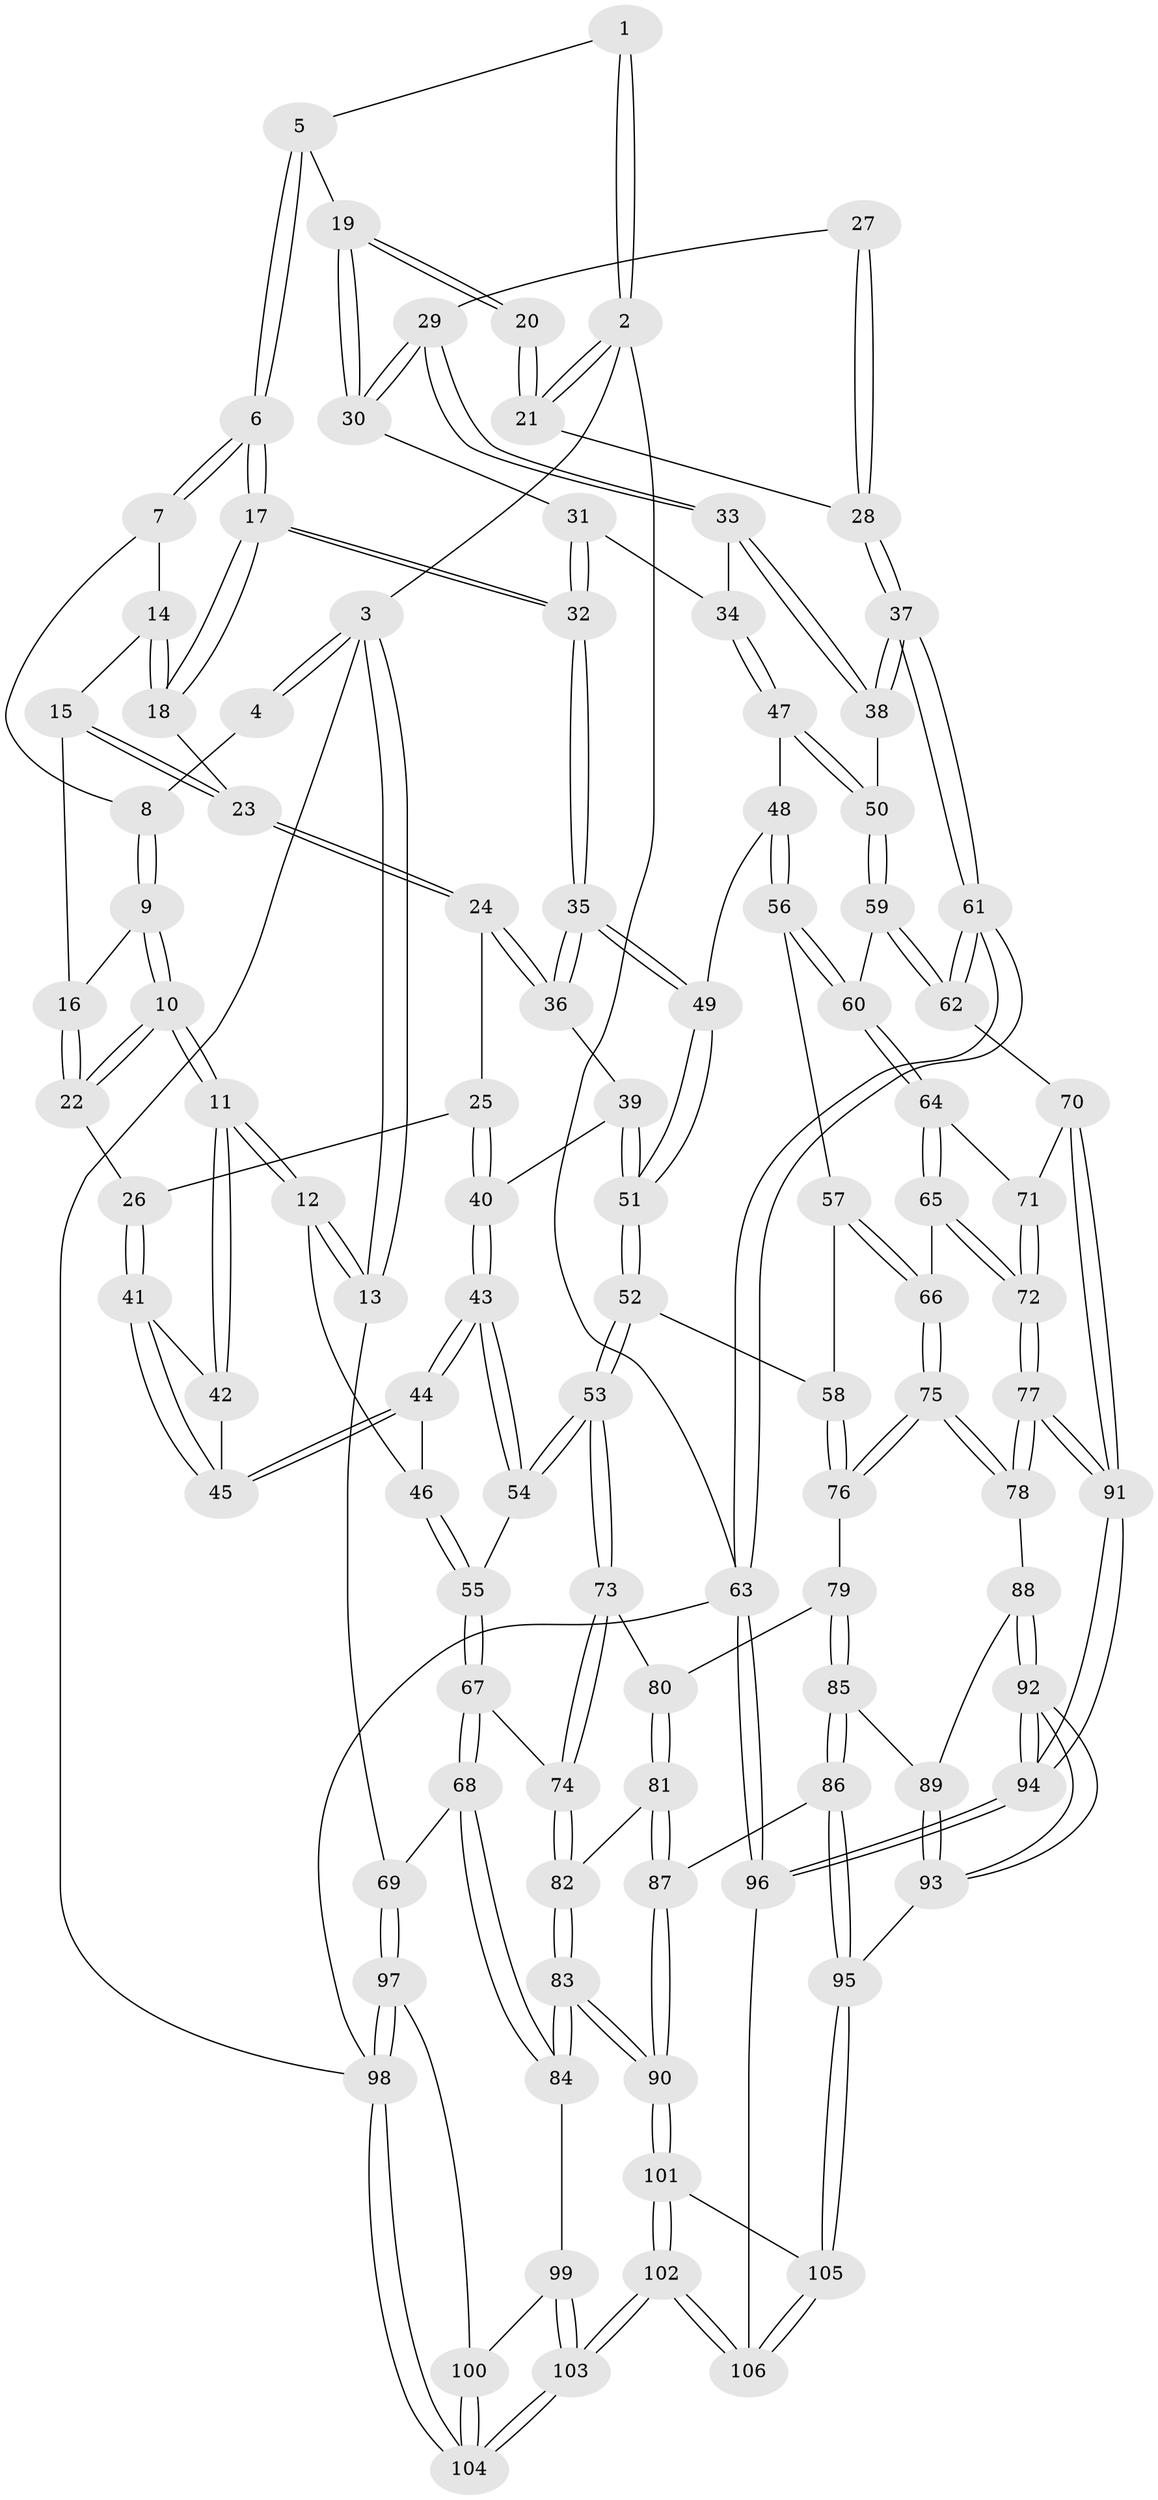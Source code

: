 // Generated by graph-tools (version 1.1) at 2025/27/03/15/25 16:27:57]
// undirected, 106 vertices, 262 edges
graph export_dot {
graph [start="1"]
  node [color=gray90,style=filled];
  1 [pos="+0.6743941973001317+0"];
  2 [pos="+1+0"];
  3 [pos="+0+0"];
  4 [pos="+0.22105676492030957+0"];
  5 [pos="+0.6796809637172755+0"];
  6 [pos="+0.5662690316235769+0.1648325145660016"];
  7 [pos="+0.4292802558913227+0.09222159726861401"];
  8 [pos="+0.22514585627520306+0"];
  9 [pos="+0.20225115920827108+0.042787465194539534"];
  10 [pos="+0.04554802326696342+0.23149555642179595"];
  11 [pos="+0.02860047416771466+0.24757317125729222"];
  12 [pos="+0+0.32741940463354785"];
  13 [pos="+0+0.354424418702378"];
  14 [pos="+0.3489394133535864+0.14992876440089445"];
  15 [pos="+0.3314324159552864+0.15824985938420041"];
  16 [pos="+0.22831922594418289+0.08149604563109523"];
  17 [pos="+0.5612077909338286+0.20259362121660485"];
  18 [pos="+0.4802175071928116+0.19938577903883162"];
  19 [pos="+0.8343427603858723+0.12581900278486174"];
  20 [pos="+0.9564419499714778+0.0830583651936781"];
  21 [pos="+1+0"];
  22 [pos="+0.2474598009550545+0.2253875624049519"];
  23 [pos="+0.3423256339706304+0.2057371078624784"];
  24 [pos="+0.32215303681869323+0.26262385823659234"];
  25 [pos="+0.3202613765088917+0.26354653558513136"];
  26 [pos="+0.272170749628784+0.26792391910208124"];
  27 [pos="+0.9835909179284623+0.2051303686488316"];
  28 [pos="+1+0.32101352687129847"];
  29 [pos="+0.8665551896288972+0.21958877314508315"];
  30 [pos="+0.8349802301775784+0.13037942674141853"];
  31 [pos="+0.7391033914257485+0.23536078779050204"];
  32 [pos="+0.5637625472991442+0.23194820913381808"];
  33 [pos="+0.8639236584987903+0.2993689686895914"];
  34 [pos="+0.8002420629672369+0.31466273961104313"];
  35 [pos="+0.5620612258414983+0.24952939833481527"];
  36 [pos="+0.4077305478782303+0.2966006539114869"];
  37 [pos="+1+0.4542821635999722"];
  38 [pos="+0.9714521122667514+0.4057243120123336"];
  39 [pos="+0.38321234235988855+0.365666116490194"];
  40 [pos="+0.3272682453375706+0.34904294681619163"];
  41 [pos="+0.26756762724634425+0.2728699645251964"];
  42 [pos="+0.12421040128317891+0.26619442365936236"];
  43 [pos="+0.2765843377862728+0.39532087138412475"];
  44 [pos="+0.23965611621715843+0.35139552085423625"];
  45 [pos="+0.2434675523359616+0.3307440390203008"];
  46 [pos="+0.1538397658327368+0.37366173982160145"];
  47 [pos="+0.7412842365448238+0.3492619434671476"];
  48 [pos="+0.6323672695557313+0.353480876839904"];
  49 [pos="+0.5646245103050376+0.25805060041860634"];
  50 [pos="+0.8112995723051178+0.4874742346044"];
  51 [pos="+0.40848672337156283+0.4815611809715404"];
  52 [pos="+0.3996944675412976+0.5190756041988579"];
  53 [pos="+0.3560026330213937+0.540362940225416"];
  54 [pos="+0.30515843883702626+0.5155090967622283"];
  55 [pos="+0.2555882541102131+0.5163071520471906"];
  56 [pos="+0.6269185966969215+0.45135419877147703"];
  57 [pos="+0.5725683466082918+0.5102810282261198"];
  58 [pos="+0.4418248746668129+0.5270132096345649"];
  59 [pos="+0.7909829197253684+0.5140774188038516"];
  60 [pos="+0.7540686600862583+0.5242589631165261"];
  61 [pos="+1+0.7083470032253432"];
  62 [pos="+0.9322620933951588+0.7097655110474272"];
  63 [pos="+1+1"];
  64 [pos="+0.7329665499895244+0.5728369420753326"];
  65 [pos="+0.669055686083765+0.6012005954679909"];
  66 [pos="+0.6115208300989149+0.601269220985813"];
  67 [pos="+0.043697008736139825+0.5741084618501333"];
  68 [pos="+0+0.5579962853545233"];
  69 [pos="+0+0.5531902800854103"];
  70 [pos="+0.8902150522785074+0.7250226602359623"];
  71 [pos="+0.7350896611052217+0.5819651763902784"];
  72 [pos="+0.7312178560580058+0.7588655581603594"];
  73 [pos="+0.3481044434886309+0.612562858186321"];
  74 [pos="+0.2288176026424845+0.7137925320372629"];
  75 [pos="+0.5768713787231454+0.734667443662073"];
  76 [pos="+0.5688234589218459+0.7320751262403108"];
  77 [pos="+0.7340147761764416+0.783819784180886"];
  78 [pos="+0.5884711366719523+0.7476944793373393"];
  79 [pos="+0.4903548506005077+0.7338312260827388"];
  80 [pos="+0.3949631201175881+0.7003437209751832"];
  81 [pos="+0.3596364329170965+0.7888922610579895"];
  82 [pos="+0.22498426809862365+0.7637034920822897"];
  83 [pos="+0.198941011647844+0.8083975298558327"];
  84 [pos="+0.17858632802882332+0.8112685978554427"];
  85 [pos="+0.43179401343385976+0.8340592142307224"];
  86 [pos="+0.3991293176951589+0.8550556977137184"];
  87 [pos="+0.374043885157321+0.8452199489926662"];
  88 [pos="+0.5801293931766641+0.7656389131462152"];
  89 [pos="+0.48644374767766657+0.8368657622779967"];
  90 [pos="+0.268936300313984+0.9172564192195336"];
  91 [pos="+0.7482119082735883+0.7930774631507482"];
  92 [pos="+0.5456889733695393+0.9176779077890175"];
  93 [pos="+0.5012083626678888+0.9117351291972617"];
  94 [pos="+0.7456825562047001+1"];
  95 [pos="+0.4416674890883483+0.9200965071571341"];
  96 [pos="+0.7598043655351205+1"];
  97 [pos="+0+0.5542661116184407"];
  98 [pos="+0+1"];
  99 [pos="+0.1592908453837923+0.8252179245140459"];
  100 [pos="+0.07982050072947867+0.8491371210797519"];
  101 [pos="+0.2658092739798186+0.9460068592890042"];
  102 [pos="+0.11803171756839848+1"];
  103 [pos="+0.031256365538918085+1"];
  104 [pos="+0+1"];
  105 [pos="+0.42566337895083717+0.9622092861731116"];
  106 [pos="+0.4616295089570518+1"];
  1 -- 2;
  1 -- 2;
  1 -- 5;
  2 -- 3;
  2 -- 21;
  2 -- 21;
  2 -- 63;
  3 -- 4;
  3 -- 4;
  3 -- 13;
  3 -- 13;
  3 -- 98;
  4 -- 8;
  5 -- 6;
  5 -- 6;
  5 -- 19;
  6 -- 7;
  6 -- 7;
  6 -- 17;
  6 -- 17;
  7 -- 8;
  7 -- 14;
  8 -- 9;
  8 -- 9;
  9 -- 10;
  9 -- 10;
  9 -- 16;
  10 -- 11;
  10 -- 11;
  10 -- 22;
  10 -- 22;
  11 -- 12;
  11 -- 12;
  11 -- 42;
  11 -- 42;
  12 -- 13;
  12 -- 13;
  12 -- 46;
  13 -- 69;
  14 -- 15;
  14 -- 18;
  14 -- 18;
  15 -- 16;
  15 -- 23;
  15 -- 23;
  16 -- 22;
  16 -- 22;
  17 -- 18;
  17 -- 18;
  17 -- 32;
  17 -- 32;
  18 -- 23;
  19 -- 20;
  19 -- 20;
  19 -- 30;
  19 -- 30;
  20 -- 21;
  20 -- 21;
  21 -- 28;
  22 -- 26;
  23 -- 24;
  23 -- 24;
  24 -- 25;
  24 -- 36;
  24 -- 36;
  25 -- 26;
  25 -- 40;
  25 -- 40;
  26 -- 41;
  26 -- 41;
  27 -- 28;
  27 -- 28;
  27 -- 29;
  28 -- 37;
  28 -- 37;
  29 -- 30;
  29 -- 30;
  29 -- 33;
  29 -- 33;
  30 -- 31;
  31 -- 32;
  31 -- 32;
  31 -- 34;
  32 -- 35;
  32 -- 35;
  33 -- 34;
  33 -- 38;
  33 -- 38;
  34 -- 47;
  34 -- 47;
  35 -- 36;
  35 -- 36;
  35 -- 49;
  35 -- 49;
  36 -- 39;
  37 -- 38;
  37 -- 38;
  37 -- 61;
  37 -- 61;
  38 -- 50;
  39 -- 40;
  39 -- 51;
  39 -- 51;
  40 -- 43;
  40 -- 43;
  41 -- 42;
  41 -- 45;
  41 -- 45;
  42 -- 45;
  43 -- 44;
  43 -- 44;
  43 -- 54;
  43 -- 54;
  44 -- 45;
  44 -- 45;
  44 -- 46;
  46 -- 55;
  46 -- 55;
  47 -- 48;
  47 -- 50;
  47 -- 50;
  48 -- 49;
  48 -- 56;
  48 -- 56;
  49 -- 51;
  49 -- 51;
  50 -- 59;
  50 -- 59;
  51 -- 52;
  51 -- 52;
  52 -- 53;
  52 -- 53;
  52 -- 58;
  53 -- 54;
  53 -- 54;
  53 -- 73;
  53 -- 73;
  54 -- 55;
  55 -- 67;
  55 -- 67;
  56 -- 57;
  56 -- 60;
  56 -- 60;
  57 -- 58;
  57 -- 66;
  57 -- 66;
  58 -- 76;
  58 -- 76;
  59 -- 60;
  59 -- 62;
  59 -- 62;
  60 -- 64;
  60 -- 64;
  61 -- 62;
  61 -- 62;
  61 -- 63;
  61 -- 63;
  62 -- 70;
  63 -- 96;
  63 -- 96;
  63 -- 98;
  64 -- 65;
  64 -- 65;
  64 -- 71;
  65 -- 66;
  65 -- 72;
  65 -- 72;
  66 -- 75;
  66 -- 75;
  67 -- 68;
  67 -- 68;
  67 -- 74;
  68 -- 69;
  68 -- 84;
  68 -- 84;
  69 -- 97;
  69 -- 97;
  70 -- 71;
  70 -- 91;
  70 -- 91;
  71 -- 72;
  71 -- 72;
  72 -- 77;
  72 -- 77;
  73 -- 74;
  73 -- 74;
  73 -- 80;
  74 -- 82;
  74 -- 82;
  75 -- 76;
  75 -- 76;
  75 -- 78;
  75 -- 78;
  76 -- 79;
  77 -- 78;
  77 -- 78;
  77 -- 91;
  77 -- 91;
  78 -- 88;
  79 -- 80;
  79 -- 85;
  79 -- 85;
  80 -- 81;
  80 -- 81;
  81 -- 82;
  81 -- 87;
  81 -- 87;
  82 -- 83;
  82 -- 83;
  83 -- 84;
  83 -- 84;
  83 -- 90;
  83 -- 90;
  84 -- 99;
  85 -- 86;
  85 -- 86;
  85 -- 89;
  86 -- 87;
  86 -- 95;
  86 -- 95;
  87 -- 90;
  87 -- 90;
  88 -- 89;
  88 -- 92;
  88 -- 92;
  89 -- 93;
  89 -- 93;
  90 -- 101;
  90 -- 101;
  91 -- 94;
  91 -- 94;
  92 -- 93;
  92 -- 93;
  92 -- 94;
  92 -- 94;
  93 -- 95;
  94 -- 96;
  94 -- 96;
  95 -- 105;
  95 -- 105;
  96 -- 106;
  97 -- 98;
  97 -- 98;
  97 -- 100;
  98 -- 104;
  98 -- 104;
  99 -- 100;
  99 -- 103;
  99 -- 103;
  100 -- 104;
  100 -- 104;
  101 -- 102;
  101 -- 102;
  101 -- 105;
  102 -- 103;
  102 -- 103;
  102 -- 106;
  102 -- 106;
  103 -- 104;
  103 -- 104;
  105 -- 106;
  105 -- 106;
}
